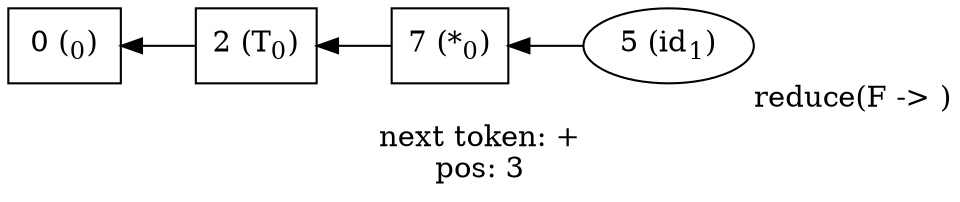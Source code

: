 digraph {
rankdir=RL
label="next token: +\npos: 3"
node [shape=box]
"1366272553808"[xlabel="reduce(F -> )\n", shape=ellipse]
"1366272553808" [label=<5 (id<SUB>1</SUB>)>]
"1366272553808" -> "1366272548496"
"1366272548496" [label=<7 (*<SUB>0</SUB>)>]
"1366272548496" -> "1366272553680"
"1366272553680" [label=<2 (T<SUB>0</SUB>)>]
"1366272553680" -> "1366272548304"
"1366272548304" [label=<0 (<SUB>0</SUB>)>]
}

